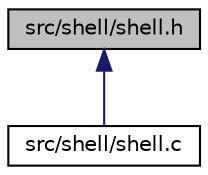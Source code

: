 digraph "src/shell/shell.h"
{
 // LATEX_PDF_SIZE
  edge [fontname="Helvetica",fontsize="10",labelfontname="Helvetica",labelfontsize="10"];
  node [fontname="Helvetica",fontsize="10",shape=record];
  Node1 [label="src/shell/shell.h",height=0.2,width=0.4,color="black", fillcolor="grey75", style="filled", fontcolor="black",tooltip="Header file for the PennOS shell, containing function declarations for the shell."];
  Node1 -> Node2 [dir="back",color="midnightblue",fontsize="10",style="solid"];
  Node2 [label="src/shell/shell.c",height=0.2,width=0.4,color="black", fillcolor="white", style="filled",URL="$shell_8c.html",tooltip="C file for the PennOS shell, containing functions for the shell."];
}
